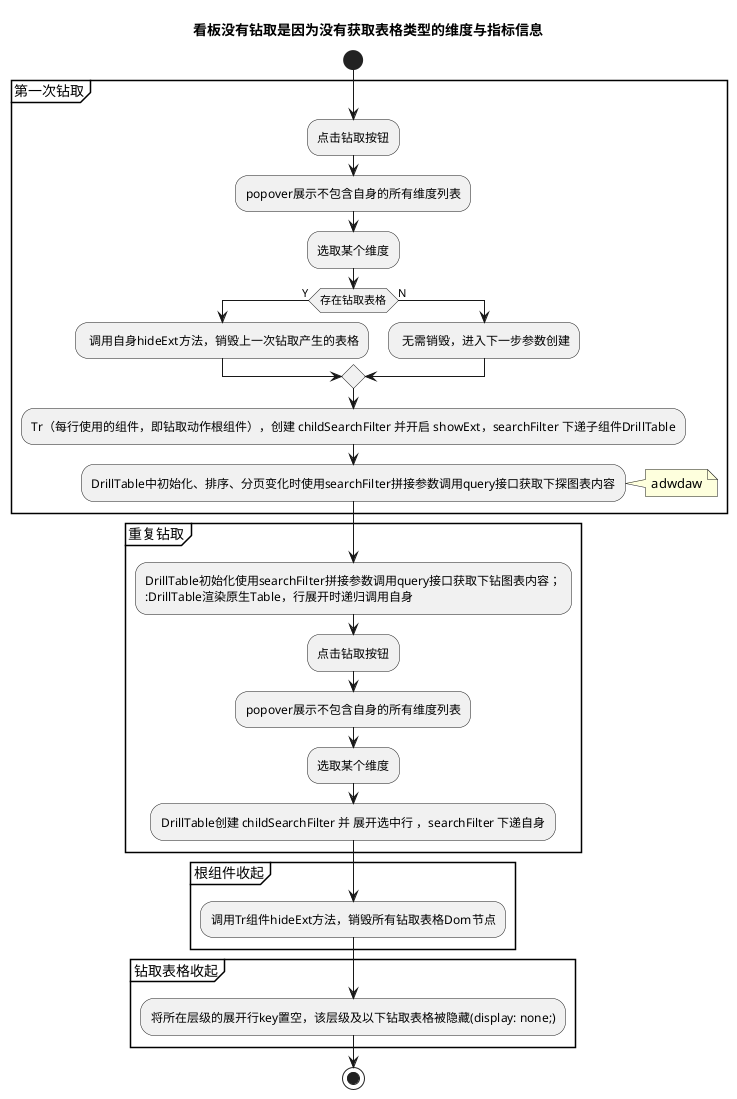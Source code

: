 @startuml
title 看板没有钻取是因为没有获取表格类型的维度与指标信息
start
partition 第一次钻取 {
:点击钻取按钮;
:popover展示不包含自身的所有维度列表;
:选取某个维度;
if (存在钻取表格) then
-> Y;
: 调用自身hideExt方法，销毁上一次钻取产生的表格;
else
-> N;
: 无需销毁，进入下一步参数创建;
endif
:Tr（每行使用的组件，即钻取动作根组件），创建 childSearchFilter 并开启 showExt，searchFilter 下递子组件DrillTable;
:DrillTable中初始化、排序、分页变化时使用searchFilter拼接参数调用query接口获取下探图表内容;
}
note right
adwdaw
end note
partition 重复钻取 {
:DrillTable初始化使用searchFilter拼接参数调用query接口获取下钻图表内容；
:DrillTable渲染原生Table，行展开时递归调用自身;
:点击钻取按钮;
:popover展示不包含自身的所有维度列表;
:选取某个维度;
:DrillTable创建 childSearchFilter 并 展开选中行 ，searchFilter 下递自身;
}
partition 根组件收起 {
:调用Tr组件hideExt方法，销毁所有钻取表格Dom节点;
}
partition 钻取表格收起 {
:将所在层级的展开行key置空，该层级及以下钻取表格被隐藏(display: none;);
}
stop
@enduml